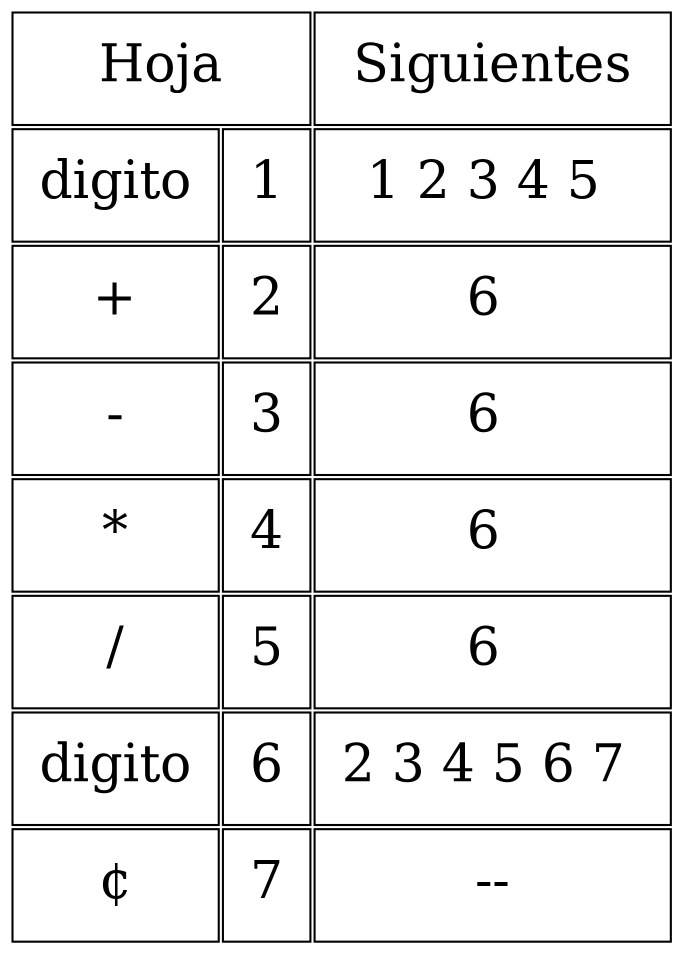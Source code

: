 digraph {
splines="line";
rankdir = TB;
node [shape=plain, height=0.5, width=1.5, fontsize=25];
graph[dpi=110];

N [label=<
<table border="0" cellborder="1" cellpadding="12">
  <tr><td colspan="2">Hoja</td><td>Siguientes</td></tr>  <tr><td>digito</td><td>1</td><td>1 2 3 4 5 </td></tr>
  <tr><td>+</td><td>2</td><td>6 </td></tr>
  <tr><td>-</td><td>3</td><td>6 </td></tr>
  <tr><td>*</td><td>4</td><td>6 </td></tr>
  <tr><td>/</td><td>5</td><td>6 </td></tr>
  <tr><td>digito</td><td>6</td><td>2 3 4 5 6 7 </td></tr>
  <tr><td>¢</td><td>7</td><td>--</td></tr>
</table>>];
}